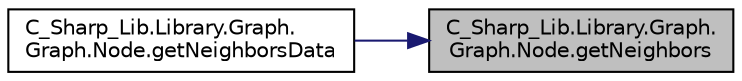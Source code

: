 digraph "C_Sharp_Lib.Library.Graph.Graph.Node.getNeighbors"
{
 // LATEX_PDF_SIZE
  edge [fontname="Helvetica",fontsize="10",labelfontname="Helvetica",labelfontsize="10"];
  node [fontname="Helvetica",fontsize="10",shape=record];
  rankdir="RL";
  Node1 [label="C_Sharp_Lib.Library.Graph.\lGraph.Node.getNeighbors",height=0.2,width=0.4,color="black", fillcolor="grey75", style="filled", fontcolor="black",tooltip="Get list of connected nodes"];
  Node1 -> Node2 [dir="back",color="midnightblue",fontsize="10",style="solid",fontname="Helvetica"];
  Node2 [label="C_Sharp_Lib.Library.Graph.\lGraph.Node.getNeighborsData",height=0.2,width=0.4,color="black", fillcolor="white", style="filled",URL="$class_c___sharp___lib_1_1_library_1_1_graph_1_1_graph_1_1_node.html#ab022f5c736b44f34ade4f1c0e6af5aa7",tooltip="Gets a list of the datapoints connected to the node"];
}
